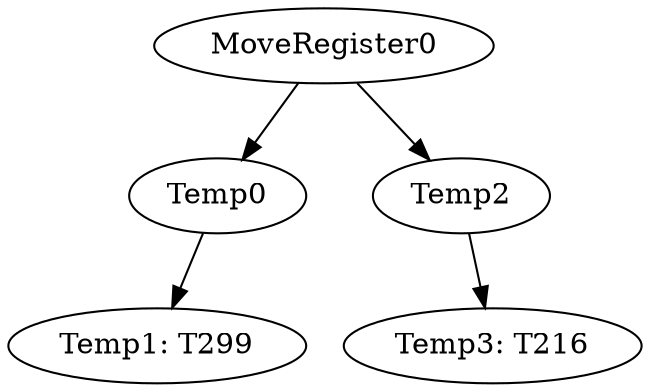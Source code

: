 digraph {
	ordering = out;
	MoveRegister0 -> Temp0;
	MoveRegister0 -> Temp2;
	Temp2 -> "Temp3: T216";
	Temp0 -> "Temp1: T299";
}

